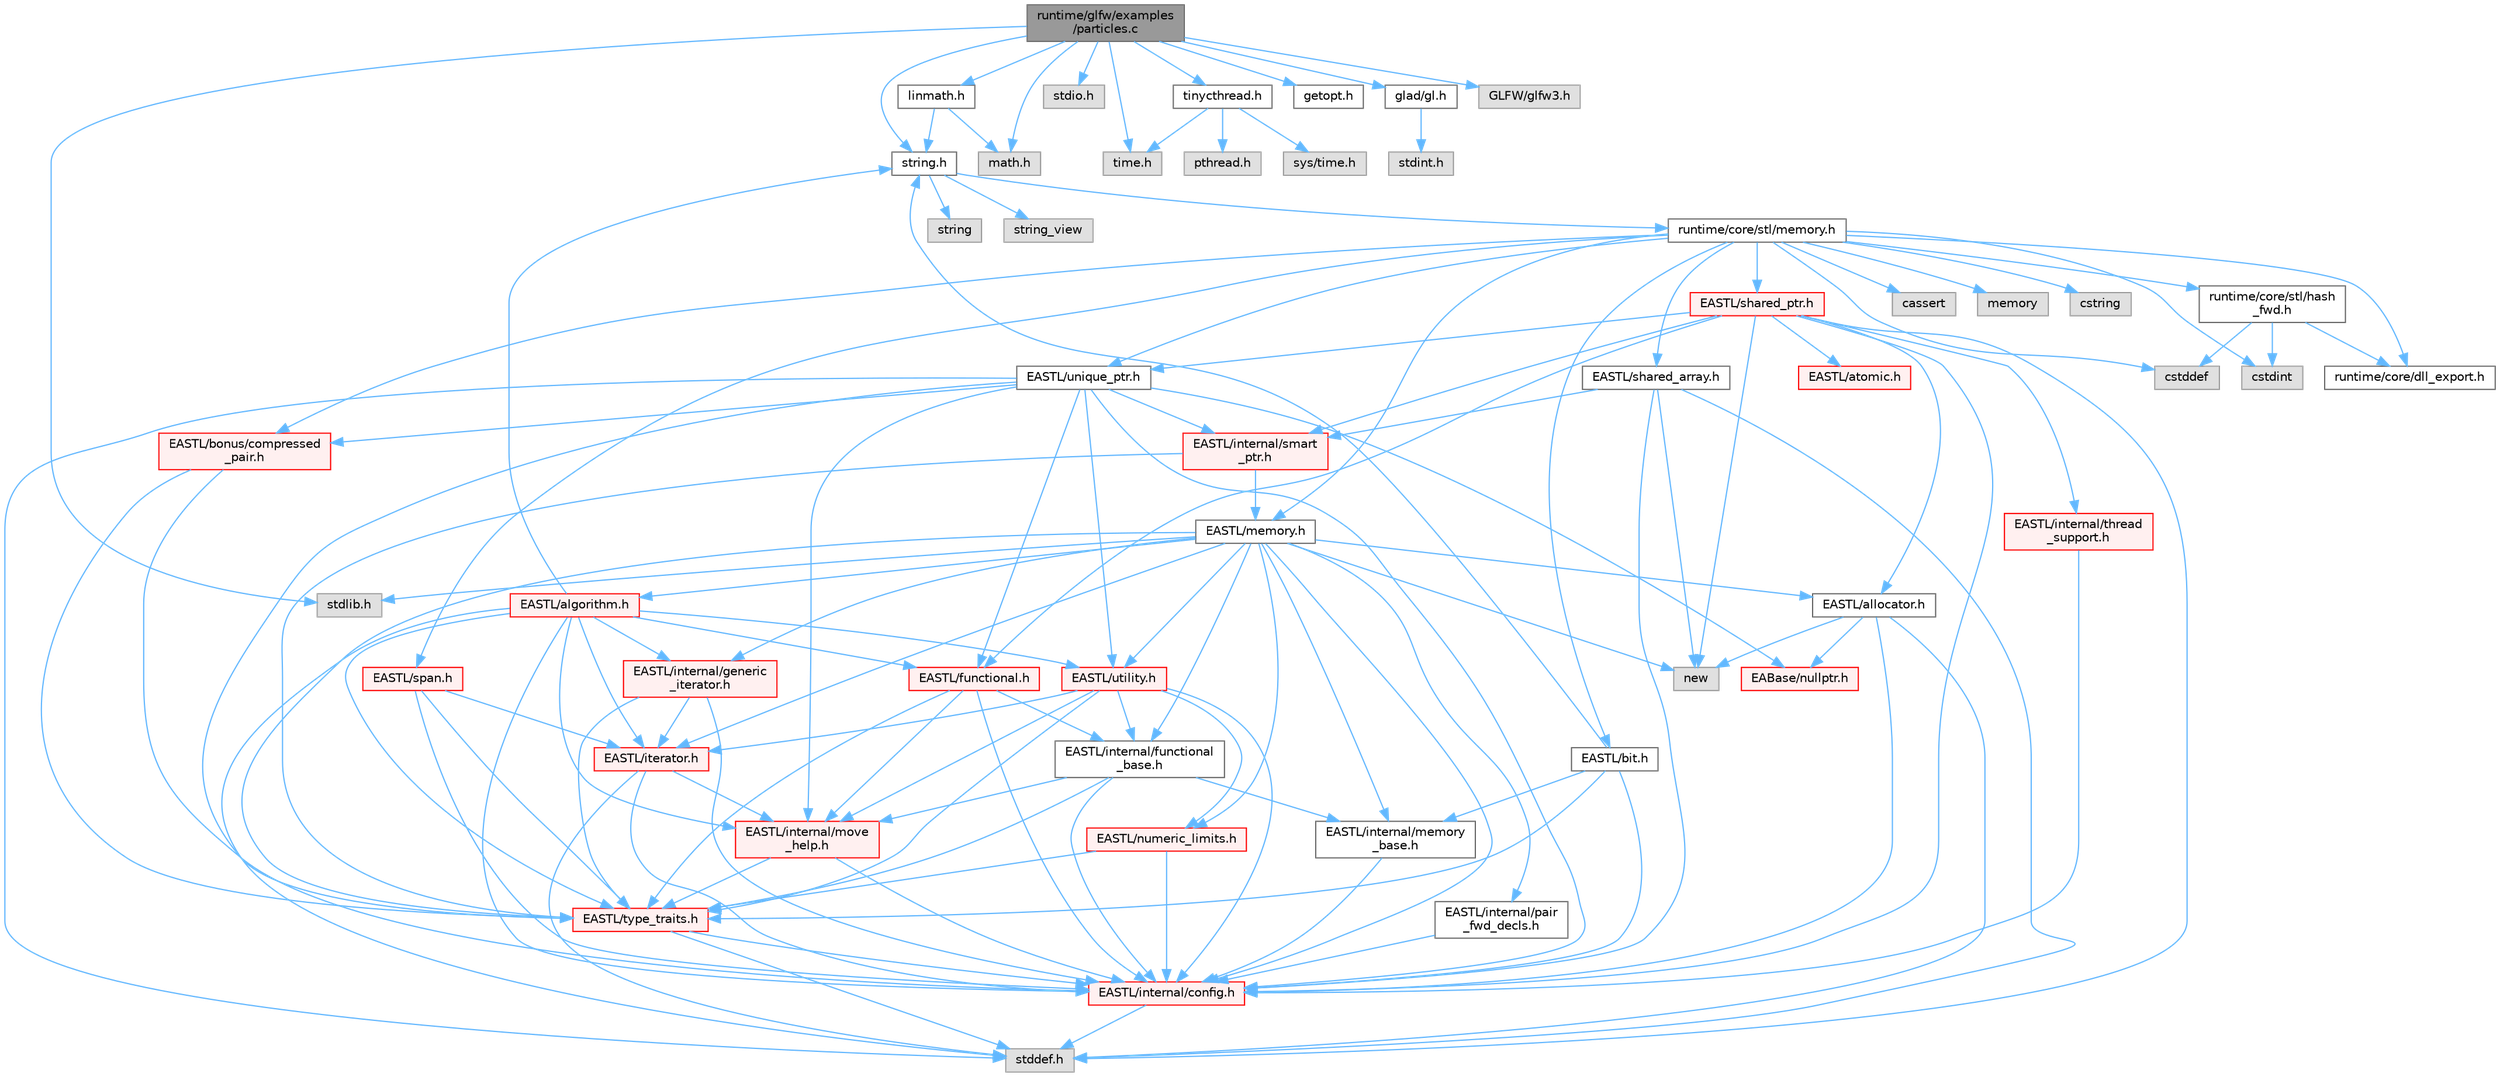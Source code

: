 digraph "runtime/glfw/examples/particles.c"
{
 // LATEX_PDF_SIZE
  bgcolor="transparent";
  edge [fontname=Helvetica,fontsize=10,labelfontname=Helvetica,labelfontsize=10];
  node [fontname=Helvetica,fontsize=10,shape=box,height=0.2,width=0.4];
  Node1 [id="Node000001",label="runtime/glfw/examples\l/particles.c",height=0.2,width=0.4,color="gray40", fillcolor="grey60", style="filled", fontcolor="black",tooltip=" "];
  Node1 -> Node2 [id="edge126_Node000001_Node000002",color="steelblue1",style="solid",tooltip=" "];
  Node2 [id="Node000002",label="stdlib.h",height=0.2,width=0.4,color="grey60", fillcolor="#E0E0E0", style="filled",tooltip=" "];
  Node1 -> Node3 [id="edge127_Node000001_Node000003",color="steelblue1",style="solid",tooltip=" "];
  Node3 [id="Node000003",label="stdio.h",height=0.2,width=0.4,color="grey60", fillcolor="#E0E0E0", style="filled",tooltip=" "];
  Node1 -> Node4 [id="edge128_Node000001_Node000004",color="steelblue1",style="solid",tooltip=" "];
  Node4 [id="Node000004",label="string.h",height=0.2,width=0.4,color="grey40", fillcolor="white", style="filled",URL="$string_8h.html",tooltip=" "];
  Node4 -> Node5 [id="edge129_Node000004_Node000005",color="steelblue1",style="solid",tooltip=" "];
  Node5 [id="Node000005",label="string",height=0.2,width=0.4,color="grey60", fillcolor="#E0E0E0", style="filled",tooltip=" "];
  Node4 -> Node6 [id="edge130_Node000004_Node000006",color="steelblue1",style="solid",tooltip=" "];
  Node6 [id="Node000006",label="string_view",height=0.2,width=0.4,color="grey60", fillcolor="#E0E0E0", style="filled",tooltip=" "];
  Node4 -> Node7 [id="edge131_Node000004_Node000007",color="steelblue1",style="solid",tooltip=" "];
  Node7 [id="Node000007",label="runtime/core/stl/memory.h",height=0.2,width=0.4,color="grey40", fillcolor="white", style="filled",URL="$core_2stl_2memory_8h.html",tooltip=" "];
  Node7 -> Node8 [id="edge132_Node000007_Node000008",color="steelblue1",style="solid",tooltip=" "];
  Node8 [id="Node000008",label="cstddef",height=0.2,width=0.4,color="grey60", fillcolor="#E0E0E0", style="filled",tooltip=" "];
  Node7 -> Node9 [id="edge133_Node000007_Node000009",color="steelblue1",style="solid",tooltip=" "];
  Node9 [id="Node000009",label="cstdint",height=0.2,width=0.4,color="grey60", fillcolor="#E0E0E0", style="filled",tooltip=" "];
  Node7 -> Node10 [id="edge134_Node000007_Node000010",color="steelblue1",style="solid",tooltip=" "];
  Node10 [id="Node000010",label="cassert",height=0.2,width=0.4,color="grey60", fillcolor="#E0E0E0", style="filled",tooltip=" "];
  Node7 -> Node11 [id="edge135_Node000007_Node000011",color="steelblue1",style="solid",tooltip=" "];
  Node11 [id="Node000011",label="memory",height=0.2,width=0.4,color="grey60", fillcolor="#E0E0E0", style="filled",tooltip=" "];
  Node7 -> Node12 [id="edge136_Node000007_Node000012",color="steelblue1",style="solid",tooltip=" "];
  Node12 [id="Node000012",label="cstring",height=0.2,width=0.4,color="grey60", fillcolor="#E0E0E0", style="filled",tooltip=" "];
  Node7 -> Node13 [id="edge137_Node000007_Node000013",color="steelblue1",style="solid",tooltip=" "];
  Node13 [id="Node000013",label="EASTL/bit.h",height=0.2,width=0.4,color="grey40", fillcolor="white", style="filled",URL="$bit_8h.html",tooltip=" "];
  Node13 -> Node14 [id="edge138_Node000013_Node000014",color="steelblue1",style="solid",tooltip=" "];
  Node14 [id="Node000014",label="EASTL/internal/config.h",height=0.2,width=0.4,color="red", fillcolor="#FFF0F0", style="filled",URL="$config_8h.html",tooltip=" "];
  Node14 -> Node22 [id="edge139_Node000014_Node000022",color="steelblue1",style="solid",tooltip=" "];
  Node22 [id="Node000022",label="stddef.h",height=0.2,width=0.4,color="grey60", fillcolor="#E0E0E0", style="filled",tooltip=" "];
  Node13 -> Node23 [id="edge140_Node000013_Node000023",color="steelblue1",style="solid",tooltip=" "];
  Node23 [id="Node000023",label="EASTL/internal/memory\l_base.h",height=0.2,width=0.4,color="grey40", fillcolor="white", style="filled",URL="$memory__base_8h.html",tooltip=" "];
  Node23 -> Node14 [id="edge141_Node000023_Node000014",color="steelblue1",style="solid",tooltip=" "];
  Node13 -> Node24 [id="edge142_Node000013_Node000024",color="steelblue1",style="solid",tooltip=" "];
  Node24 [id="Node000024",label="EASTL/type_traits.h",height=0.2,width=0.4,color="red", fillcolor="#FFF0F0", style="filled",URL="$_e_a_s_t_l_2include_2_e_a_s_t_l_2type__traits_8h.html",tooltip=" "];
  Node24 -> Node14 [id="edge143_Node000024_Node000014",color="steelblue1",style="solid",tooltip=" "];
  Node24 -> Node22 [id="edge144_Node000024_Node000022",color="steelblue1",style="solid",tooltip=" "];
  Node13 -> Node4 [id="edge145_Node000013_Node000004",color="steelblue1",style="solid",tooltip=" "];
  Node7 -> Node34 [id="edge146_Node000007_Node000034",color="steelblue1",style="solid",tooltip=" "];
  Node34 [id="Node000034",label="EASTL/memory.h",height=0.2,width=0.4,color="grey40", fillcolor="white", style="filled",URL="$_e_a_s_t_l_2include_2_e_a_s_t_l_2memory_8h.html",tooltip=" "];
  Node34 -> Node14 [id="edge147_Node000034_Node000014",color="steelblue1",style="solid",tooltip=" "];
  Node34 -> Node23 [id="edge148_Node000034_Node000023",color="steelblue1",style="solid",tooltip=" "];
  Node34 -> Node35 [id="edge149_Node000034_Node000035",color="steelblue1",style="solid",tooltip=" "];
  Node35 [id="Node000035",label="EASTL/internal/generic\l_iterator.h",height=0.2,width=0.4,color="red", fillcolor="#FFF0F0", style="filled",URL="$generic__iterator_8h.html",tooltip=" "];
  Node35 -> Node14 [id="edge150_Node000035_Node000014",color="steelblue1",style="solid",tooltip=" "];
  Node35 -> Node36 [id="edge151_Node000035_Node000036",color="steelblue1",style="solid",tooltip=" "];
  Node36 [id="Node000036",label="EASTL/iterator.h",height=0.2,width=0.4,color="red", fillcolor="#FFF0F0", style="filled",URL="$_e_a_s_t_l_2include_2_e_a_s_t_l_2iterator_8h.html",tooltip=" "];
  Node36 -> Node14 [id="edge152_Node000036_Node000014",color="steelblue1",style="solid",tooltip=" "];
  Node36 -> Node37 [id="edge153_Node000036_Node000037",color="steelblue1",style="solid",tooltip=" "];
  Node37 [id="Node000037",label="EASTL/internal/move\l_help.h",height=0.2,width=0.4,color="red", fillcolor="#FFF0F0", style="filled",URL="$move__help_8h.html",tooltip=" "];
  Node37 -> Node14 [id="edge154_Node000037_Node000014",color="steelblue1",style="solid",tooltip=" "];
  Node37 -> Node24 [id="edge155_Node000037_Node000024",color="steelblue1",style="solid",tooltip=" "];
  Node36 -> Node22 [id="edge156_Node000036_Node000022",color="steelblue1",style="solid",tooltip=" "];
  Node35 -> Node24 [id="edge157_Node000035_Node000024",color="steelblue1",style="solid",tooltip=" "];
  Node34 -> Node39 [id="edge158_Node000034_Node000039",color="steelblue1",style="solid",tooltip=" "];
  Node39 [id="Node000039",label="EASTL/internal/pair\l_fwd_decls.h",height=0.2,width=0.4,color="grey40", fillcolor="white", style="filled",URL="$pair__fwd__decls_8h.html",tooltip=" "];
  Node39 -> Node14 [id="edge159_Node000039_Node000014",color="steelblue1",style="solid",tooltip=" "];
  Node34 -> Node40 [id="edge160_Node000034_Node000040",color="steelblue1",style="solid",tooltip=" "];
  Node40 [id="Node000040",label="EASTL/internal/functional\l_base.h",height=0.2,width=0.4,color="grey40", fillcolor="white", style="filled",URL="$functional__base_8h.html",tooltip=" "];
  Node40 -> Node14 [id="edge161_Node000040_Node000014",color="steelblue1",style="solid",tooltip=" "];
  Node40 -> Node23 [id="edge162_Node000040_Node000023",color="steelblue1",style="solid",tooltip=" "];
  Node40 -> Node37 [id="edge163_Node000040_Node000037",color="steelblue1",style="solid",tooltip=" "];
  Node40 -> Node24 [id="edge164_Node000040_Node000024",color="steelblue1",style="solid",tooltip=" "];
  Node34 -> Node41 [id="edge165_Node000034_Node000041",color="steelblue1",style="solid",tooltip=" "];
  Node41 [id="Node000041",label="EASTL/algorithm.h",height=0.2,width=0.4,color="red", fillcolor="#FFF0F0", style="filled",URL="$_e_a_s_t_l_2include_2_e_a_s_t_l_2algorithm_8h.html",tooltip=" "];
  Node41 -> Node14 [id="edge166_Node000041_Node000014",color="steelblue1",style="solid",tooltip=" "];
  Node41 -> Node24 [id="edge167_Node000041_Node000024",color="steelblue1",style="solid",tooltip=" "];
  Node41 -> Node37 [id="edge168_Node000041_Node000037",color="steelblue1",style="solid",tooltip=" "];
  Node41 -> Node36 [id="edge169_Node000041_Node000036",color="steelblue1",style="solid",tooltip=" "];
  Node41 -> Node44 [id="edge170_Node000041_Node000044",color="steelblue1",style="solid",tooltip=" "];
  Node44 [id="Node000044",label="EASTL/functional.h",height=0.2,width=0.4,color="red", fillcolor="#FFF0F0", style="filled",URL="$_e_a_s_t_l_2include_2_e_a_s_t_l_2functional_8h.html",tooltip=" "];
  Node44 -> Node14 [id="edge171_Node000044_Node000014",color="steelblue1",style="solid",tooltip=" "];
  Node44 -> Node37 [id="edge172_Node000044_Node000037",color="steelblue1",style="solid",tooltip=" "];
  Node44 -> Node24 [id="edge173_Node000044_Node000024",color="steelblue1",style="solid",tooltip=" "];
  Node44 -> Node40 [id="edge174_Node000044_Node000040",color="steelblue1",style="solid",tooltip=" "];
  Node41 -> Node51 [id="edge175_Node000041_Node000051",color="steelblue1",style="solid",tooltip=" "];
  Node51 [id="Node000051",label="EASTL/utility.h",height=0.2,width=0.4,color="red", fillcolor="#FFF0F0", style="filled",URL="$_e_a_s_t_l_2include_2_e_a_s_t_l_2utility_8h.html",tooltip=" "];
  Node51 -> Node14 [id="edge176_Node000051_Node000014",color="steelblue1",style="solid",tooltip=" "];
  Node51 -> Node24 [id="edge177_Node000051_Node000024",color="steelblue1",style="solid",tooltip=" "];
  Node51 -> Node36 [id="edge178_Node000051_Node000036",color="steelblue1",style="solid",tooltip=" "];
  Node51 -> Node52 [id="edge179_Node000051_Node000052",color="steelblue1",style="solid",tooltip=" "];
  Node52 [id="Node000052",label="EASTL/numeric_limits.h",height=0.2,width=0.4,color="red", fillcolor="#FFF0F0", style="filled",URL="$numeric__limits_8h.html",tooltip=" "];
  Node52 -> Node14 [id="edge180_Node000052_Node000014",color="steelblue1",style="solid",tooltip=" "];
  Node52 -> Node24 [id="edge181_Node000052_Node000024",color="steelblue1",style="solid",tooltip=" "];
  Node51 -> Node40 [id="edge182_Node000051_Node000040",color="steelblue1",style="solid",tooltip=" "];
  Node51 -> Node37 [id="edge183_Node000051_Node000037",color="steelblue1",style="solid",tooltip=" "];
  Node41 -> Node35 [id="edge184_Node000041_Node000035",color="steelblue1",style="solid",tooltip=" "];
  Node41 -> Node22 [id="edge185_Node000041_Node000022",color="steelblue1",style="solid",tooltip=" "];
  Node41 -> Node4 [id="edge186_Node000041_Node000004",color="steelblue1",style="solid",tooltip=" "];
  Node34 -> Node24 [id="edge187_Node000034_Node000024",color="steelblue1",style="solid",tooltip=" "];
  Node34 -> Node48 [id="edge188_Node000034_Node000048",color="steelblue1",style="solid",tooltip=" "];
  Node48 [id="Node000048",label="EASTL/allocator.h",height=0.2,width=0.4,color="grey40", fillcolor="white", style="filled",URL="$allocator_8h.html",tooltip=" "];
  Node48 -> Node14 [id="edge189_Node000048_Node000014",color="steelblue1",style="solid",tooltip=" "];
  Node48 -> Node26 [id="edge190_Node000048_Node000026",color="steelblue1",style="solid",tooltip=" "];
  Node26 [id="Node000026",label="EABase/nullptr.h",height=0.2,width=0.4,color="red", fillcolor="#FFF0F0", style="filled",URL="$nullptr_8h.html",tooltip=" "];
  Node48 -> Node22 [id="edge191_Node000048_Node000022",color="steelblue1",style="solid",tooltip=" "];
  Node48 -> Node49 [id="edge192_Node000048_Node000049",color="steelblue1",style="solid",tooltip=" "];
  Node49 [id="Node000049",label="new",height=0.2,width=0.4,color="grey60", fillcolor="#E0E0E0", style="filled",tooltip=" "];
  Node34 -> Node36 [id="edge193_Node000034_Node000036",color="steelblue1",style="solid",tooltip=" "];
  Node34 -> Node51 [id="edge194_Node000034_Node000051",color="steelblue1",style="solid",tooltip=" "];
  Node34 -> Node52 [id="edge195_Node000034_Node000052",color="steelblue1",style="solid",tooltip=" "];
  Node34 -> Node2 [id="edge196_Node000034_Node000002",color="steelblue1",style="solid",tooltip=" "];
  Node34 -> Node49 [id="edge197_Node000034_Node000049",color="steelblue1",style="solid",tooltip=" "];
  Node7 -> Node61 [id="edge198_Node000007_Node000061",color="steelblue1",style="solid",tooltip=" "];
  Node61 [id="Node000061",label="EASTL/shared_array.h",height=0.2,width=0.4,color="grey40", fillcolor="white", style="filled",URL="$shared__array_8h.html",tooltip=" "];
  Node61 -> Node14 [id="edge199_Node000061_Node000014",color="steelblue1",style="solid",tooltip=" "];
  Node61 -> Node62 [id="edge200_Node000061_Node000062",color="steelblue1",style="solid",tooltip=" "];
  Node62 [id="Node000062",label="EASTL/internal/smart\l_ptr.h",height=0.2,width=0.4,color="red", fillcolor="#FFF0F0", style="filled",URL="$smart__ptr_8h.html",tooltip=" "];
  Node62 -> Node34 [id="edge201_Node000062_Node000034",color="steelblue1",style="solid",tooltip=" "];
  Node62 -> Node24 [id="edge202_Node000062_Node000024",color="steelblue1",style="solid",tooltip=" "];
  Node61 -> Node49 [id="edge203_Node000061_Node000049",color="steelblue1",style="solid",tooltip=" "];
  Node61 -> Node22 [id="edge204_Node000061_Node000022",color="steelblue1",style="solid",tooltip=" "];
  Node7 -> Node64 [id="edge205_Node000007_Node000064",color="steelblue1",style="solid",tooltip=" "];
  Node64 [id="Node000064",label="EASTL/unique_ptr.h",height=0.2,width=0.4,color="grey40", fillcolor="white", style="filled",URL="$unique__ptr_8h.html",tooltip=" "];
  Node64 -> Node26 [id="edge206_Node000064_Node000026",color="steelblue1",style="solid",tooltip=" "];
  Node64 -> Node65 [id="edge207_Node000064_Node000065",color="steelblue1",style="solid",tooltip=" "];
  Node65 [id="Node000065",label="EASTL/bonus/compressed\l_pair.h",height=0.2,width=0.4,color="red", fillcolor="#FFF0F0", style="filled",URL="$compressed__pair_8h.html",tooltip=" "];
  Node65 -> Node14 [id="edge208_Node000065_Node000014",color="steelblue1",style="solid",tooltip=" "];
  Node65 -> Node24 [id="edge209_Node000065_Node000024",color="steelblue1",style="solid",tooltip=" "];
  Node64 -> Node44 [id="edge210_Node000064_Node000044",color="steelblue1",style="solid",tooltip=" "];
  Node64 -> Node14 [id="edge211_Node000064_Node000014",color="steelblue1",style="solid",tooltip=" "];
  Node64 -> Node37 [id="edge212_Node000064_Node000037",color="steelblue1",style="solid",tooltip=" "];
  Node64 -> Node62 [id="edge213_Node000064_Node000062",color="steelblue1",style="solid",tooltip=" "];
  Node64 -> Node24 [id="edge214_Node000064_Node000024",color="steelblue1",style="solid",tooltip=" "];
  Node64 -> Node51 [id="edge215_Node000064_Node000051",color="steelblue1",style="solid",tooltip=" "];
  Node64 -> Node22 [id="edge216_Node000064_Node000022",color="steelblue1",style="solid",tooltip=" "];
  Node7 -> Node67 [id="edge217_Node000007_Node000067",color="steelblue1",style="solid",tooltip=" "];
  Node67 [id="Node000067",label="EASTL/shared_ptr.h",height=0.2,width=0.4,color="red", fillcolor="#FFF0F0", style="filled",URL="$shared__ptr_8h.html",tooltip=" "];
  Node67 -> Node14 [id="edge218_Node000067_Node000014",color="steelblue1",style="solid",tooltip=" "];
  Node67 -> Node62 [id="edge219_Node000067_Node000062",color="steelblue1",style="solid",tooltip=" "];
  Node67 -> Node68 [id="edge220_Node000067_Node000068",color="steelblue1",style="solid",tooltip=" "];
  Node68 [id="Node000068",label="EASTL/internal/thread\l_support.h",height=0.2,width=0.4,color="red", fillcolor="#FFF0F0", style="filled",URL="$thread__support_8h.html",tooltip=" "];
  Node68 -> Node14 [id="edge221_Node000068_Node000014",color="steelblue1",style="solid",tooltip=" "];
  Node67 -> Node64 [id="edge222_Node000067_Node000064",color="steelblue1",style="solid",tooltip=" "];
  Node67 -> Node44 [id="edge223_Node000067_Node000044",color="steelblue1",style="solid",tooltip=" "];
  Node67 -> Node48 [id="edge224_Node000067_Node000048",color="steelblue1",style="solid",tooltip=" "];
  Node67 -> Node69 [id="edge225_Node000067_Node000069",color="steelblue1",style="solid",tooltip=" "];
  Node69 [id="Node000069",label="EASTL/atomic.h",height=0.2,width=0.4,color="red", fillcolor="#FFF0F0", style="filled",URL="$_e_a_s_t_l_2include_2_e_a_s_t_l_2atomic_8h.html",tooltip=" "];
  Node67 -> Node49 [id="edge226_Node000067_Node000049",color="steelblue1",style="solid",tooltip=" "];
  Node67 -> Node22 [id="edge227_Node000067_Node000022",color="steelblue1",style="solid",tooltip=" "];
  Node7 -> Node147 [id="edge228_Node000007_Node000147",color="steelblue1",style="solid",tooltip=" "];
  Node147 [id="Node000147",label="EASTL/span.h",height=0.2,width=0.4,color="red", fillcolor="#FFF0F0", style="filled",URL="$span_8h.html",tooltip=" "];
  Node147 -> Node14 [id="edge229_Node000147_Node000014",color="steelblue1",style="solid",tooltip=" "];
  Node147 -> Node24 [id="edge230_Node000147_Node000024",color="steelblue1",style="solid",tooltip=" "];
  Node147 -> Node36 [id="edge231_Node000147_Node000036",color="steelblue1",style="solid",tooltip=" "];
  Node7 -> Node65 [id="edge232_Node000007_Node000065",color="steelblue1",style="solid",tooltip=" "];
  Node7 -> Node150 [id="edge233_Node000007_Node000150",color="steelblue1",style="solid",tooltip=" "];
  Node150 [id="Node000150",label="runtime/core/dll_export.h",height=0.2,width=0.4,color="grey40", fillcolor="white", style="filled",URL="$dll__export_8h.html",tooltip=" "];
  Node7 -> Node151 [id="edge234_Node000007_Node000151",color="steelblue1",style="solid",tooltip=" "];
  Node151 [id="Node000151",label="runtime/core/stl/hash\l_fwd.h",height=0.2,width=0.4,color="grey40", fillcolor="white", style="filled",URL="$hash__fwd_8h.html",tooltip=" "];
  Node151 -> Node8 [id="edge235_Node000151_Node000008",color="steelblue1",style="solid",tooltip=" "];
  Node151 -> Node9 [id="edge236_Node000151_Node000009",color="steelblue1",style="solid",tooltip=" "];
  Node151 -> Node150 [id="edge237_Node000151_Node000150",color="steelblue1",style="solid",tooltip=" "];
  Node1 -> Node152 [id="edge238_Node000001_Node000152",color="steelblue1",style="solid",tooltip=" "];
  Node152 [id="Node000152",label="math.h",height=0.2,width=0.4,color="grey60", fillcolor="#E0E0E0", style="filled",tooltip=" "];
  Node1 -> Node153 [id="edge239_Node000001_Node000153",color="steelblue1",style="solid",tooltip=" "];
  Node153 [id="Node000153",label="time.h",height=0.2,width=0.4,color="grey60", fillcolor="#E0E0E0", style="filled",tooltip=" "];
  Node1 -> Node154 [id="edge240_Node000001_Node000154",color="steelblue1",style="solid",tooltip=" "];
  Node154 [id="Node000154",label="tinycthread.h",height=0.2,width=0.4,color="grey40", fillcolor="white", style="filled",URL="$tinycthread_8h.html",tooltip=" "];
  Node154 -> Node153 [id="edge241_Node000154_Node000153",color="steelblue1",style="solid",tooltip=" "];
  Node154 -> Node155 [id="edge242_Node000154_Node000155",color="steelblue1",style="solid",tooltip=" "];
  Node155 [id="Node000155",label="sys/time.h",height=0.2,width=0.4,color="grey60", fillcolor="#E0E0E0", style="filled",tooltip=" "];
  Node154 -> Node156 [id="edge243_Node000154_Node000156",color="steelblue1",style="solid",tooltip=" "];
  Node156 [id="Node000156",label="pthread.h",height=0.2,width=0.4,color="grey60", fillcolor="#E0E0E0", style="filled",tooltip=" "];
  Node1 -> Node157 [id="edge244_Node000001_Node000157",color="steelblue1",style="solid",tooltip=" "];
  Node157 [id="Node000157",label="getopt.h",height=0.2,width=0.4,color="grey40", fillcolor="white", style="filled",URL="$getopt_8h.html",tooltip=" "];
  Node1 -> Node158 [id="edge245_Node000001_Node000158",color="steelblue1",style="solid",tooltip=" "];
  Node158 [id="Node000158",label="linmath.h",height=0.2,width=0.4,color="grey40", fillcolor="white", style="filled",URL="$linmath_8h.html",tooltip=" "];
  Node158 -> Node4 [id="edge246_Node000158_Node000004",color="steelblue1",style="solid",tooltip=" "];
  Node158 -> Node152 [id="edge247_Node000158_Node000152",color="steelblue1",style="solid",tooltip=" "];
  Node1 -> Node159 [id="edge248_Node000001_Node000159",color="steelblue1",style="solid",tooltip=" "];
  Node159 [id="Node000159",label="glad/gl.h",height=0.2,width=0.4,color="grey40", fillcolor="white", style="filled",URL="$gl_8h.html",tooltip=" "];
  Node159 -> Node160 [id="edge249_Node000159_Node000160",color="steelblue1",style="solid",tooltip=" "];
  Node160 [id="Node000160",label="stdint.h",height=0.2,width=0.4,color="grey60", fillcolor="#E0E0E0", style="filled",tooltip=" "];
  Node1 -> Node161 [id="edge250_Node000001_Node000161",color="steelblue1",style="solid",tooltip=" "];
  Node161 [id="Node000161",label="GLFW/glfw3.h",height=0.2,width=0.4,color="grey60", fillcolor="#E0E0E0", style="filled",tooltip=" "];
}
